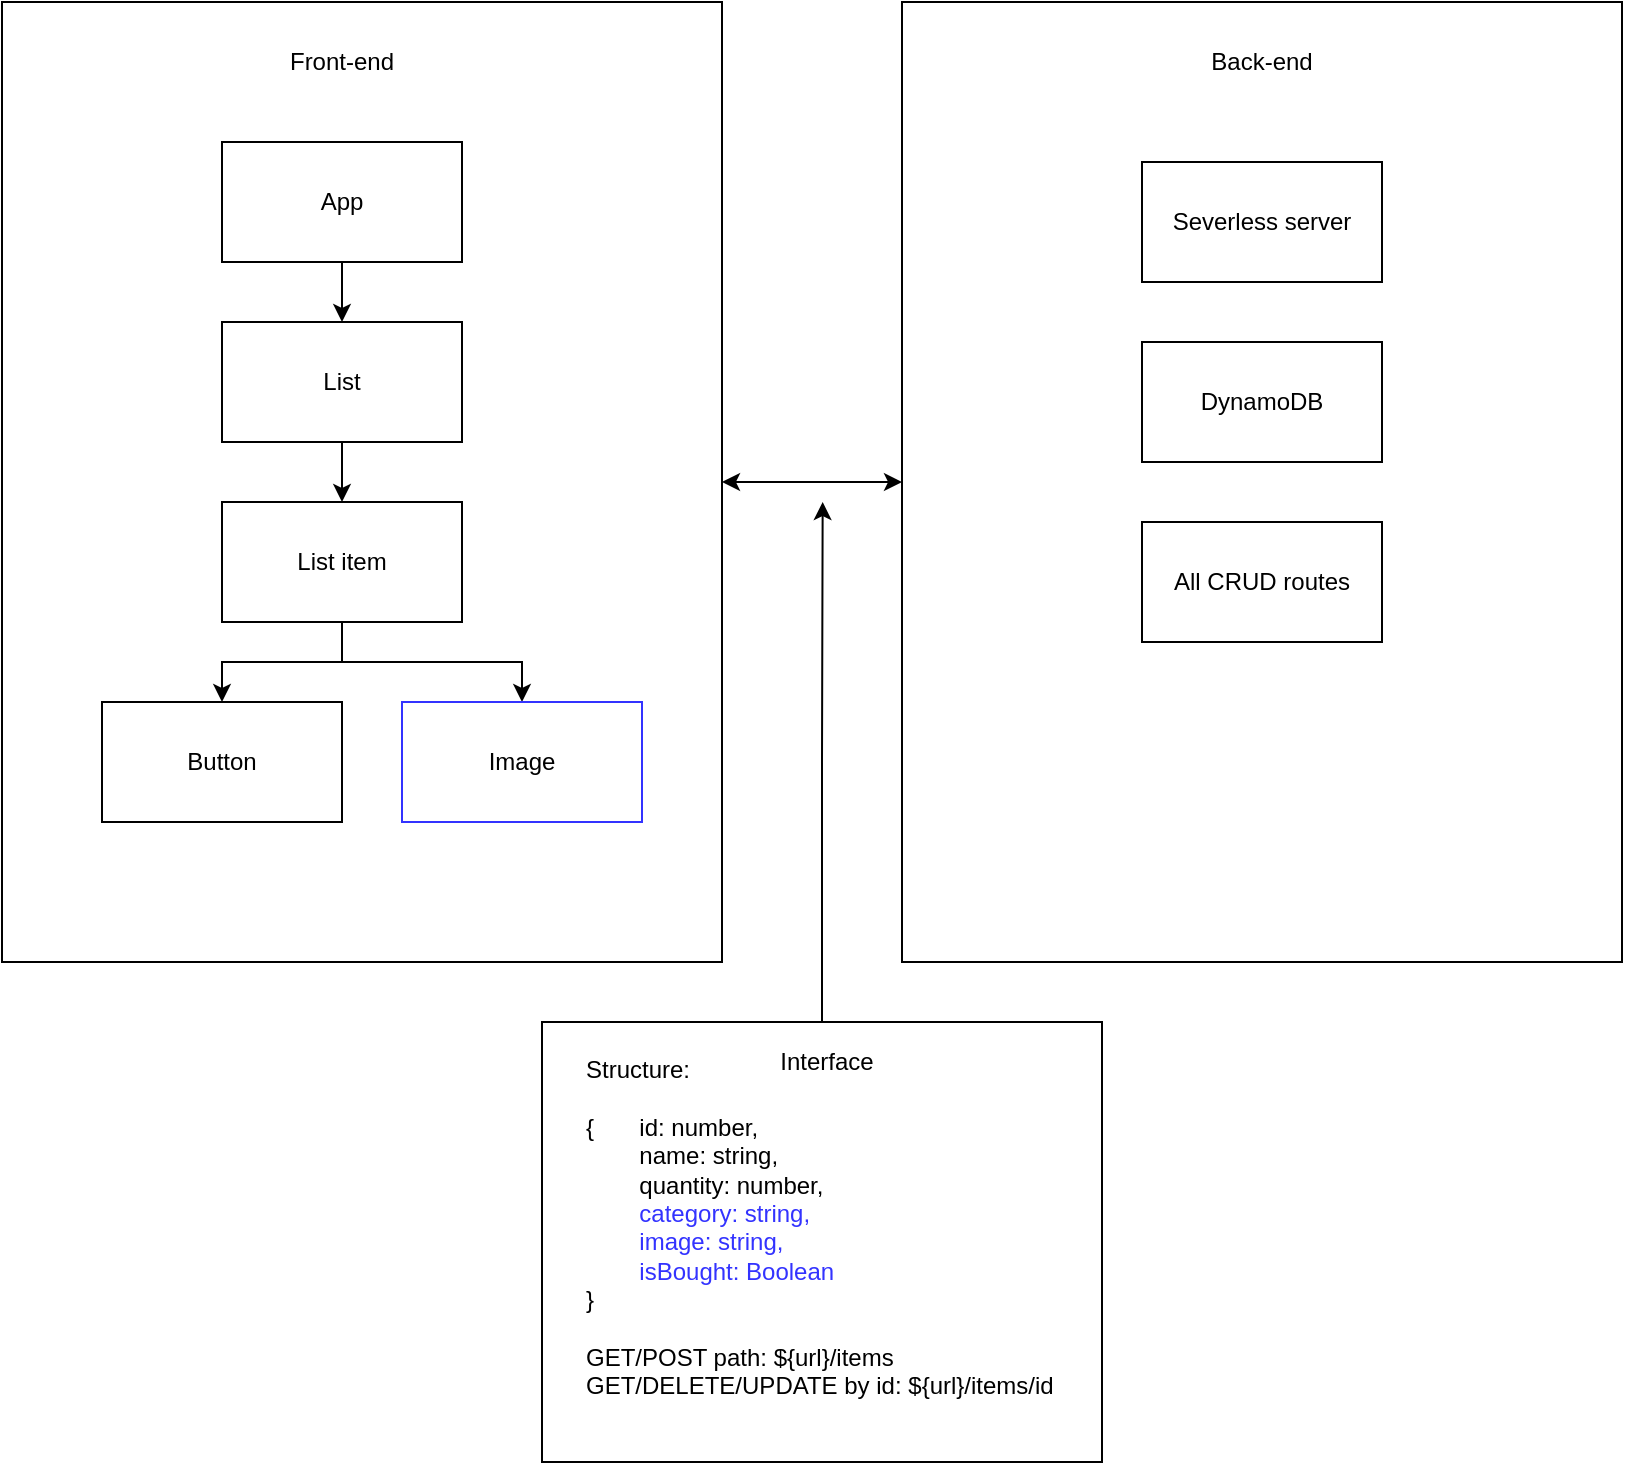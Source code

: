 <mxfile>
    <diagram id="AVRO0xN15xHSLxA-sx4D" name="Page-1">
        <mxGraphModel dx="1433" dy="789" grid="1" gridSize="10" guides="1" tooltips="1" connect="1" arrows="1" fold="1" page="1" pageScale="1" pageWidth="850" pageHeight="1100" math="0" shadow="0">
            <root>
                <mxCell id="0"/>
                <mxCell id="1" parent="0"/>
                <mxCell id="2" value="" style="rounded=0;whiteSpace=wrap;html=1;" parent="1" vertex="1">
                    <mxGeometry x="20" y="60" width="360" height="480" as="geometry"/>
                </mxCell>
                <mxCell id="3" value="" style="rounded=0;whiteSpace=wrap;html=1;" parent="1" vertex="1">
                    <mxGeometry x="470" y="60" width="360" height="480" as="geometry"/>
                </mxCell>
                <mxCell id="4" value="Front-end" style="text;html=1;strokeColor=none;fillColor=none;align=center;verticalAlign=middle;whiteSpace=wrap;rounded=0;" parent="1" vertex="1">
                    <mxGeometry x="160" y="80" width="60" height="20" as="geometry"/>
                </mxCell>
                <mxCell id="5" value="Back-end" style="text;html=1;strokeColor=none;fillColor=none;align=center;verticalAlign=middle;whiteSpace=wrap;rounded=0;" parent="1" vertex="1">
                    <mxGeometry x="620" y="80" width="60" height="20" as="geometry"/>
                </mxCell>
                <mxCell id="11" style="edgeStyle=orthogonalEdgeStyle;rounded=0;orthogonalLoop=1;jettySize=auto;html=1;exitX=0.5;exitY=1;exitDx=0;exitDy=0;entryX=0.5;entryY=0;entryDx=0;entryDy=0;" parent="1" source="6" target="7" edge="1">
                    <mxGeometry relative="1" as="geometry"/>
                </mxCell>
                <mxCell id="6" value="App" style="rounded=0;whiteSpace=wrap;html=1;" parent="1" vertex="1">
                    <mxGeometry x="130" y="130" width="120" height="60" as="geometry"/>
                </mxCell>
                <mxCell id="12" style="edgeStyle=orthogonalEdgeStyle;rounded=0;orthogonalLoop=1;jettySize=auto;html=1;exitX=0.5;exitY=1;exitDx=0;exitDy=0;entryX=0.5;entryY=0;entryDx=0;entryDy=0;" parent="1" source="7" target="8" edge="1">
                    <mxGeometry relative="1" as="geometry"/>
                </mxCell>
                <mxCell id="7" value="List" style="rounded=0;whiteSpace=wrap;html=1;" parent="1" vertex="1">
                    <mxGeometry x="130" y="220" width="120" height="60" as="geometry"/>
                </mxCell>
                <mxCell id="13" style="edgeStyle=orthogonalEdgeStyle;rounded=0;orthogonalLoop=1;jettySize=auto;html=1;exitX=0.5;exitY=1;exitDx=0;exitDy=0;entryX=0.5;entryY=0;entryDx=0;entryDy=0;" parent="1" source="8" target="9" edge="1">
                    <mxGeometry relative="1" as="geometry"/>
                </mxCell>
                <mxCell id="17" style="edgeStyle=orthogonalEdgeStyle;rounded=0;orthogonalLoop=1;jettySize=auto;html=1;exitX=0.5;exitY=1;exitDx=0;exitDy=0;entryX=0.5;entryY=0;entryDx=0;entryDy=0;" parent="1" source="8" target="16" edge="1">
                    <mxGeometry relative="1" as="geometry"/>
                </mxCell>
                <mxCell id="8" value="List item" style="rounded=0;whiteSpace=wrap;html=1;" parent="1" vertex="1">
                    <mxGeometry x="130" y="310" width="120" height="60" as="geometry"/>
                </mxCell>
                <mxCell id="9" value="Button" style="rounded=0;whiteSpace=wrap;html=1;" parent="1" vertex="1">
                    <mxGeometry x="70" y="410" width="120" height="60" as="geometry"/>
                </mxCell>
                <mxCell id="14" value="Severless server" style="rounded=0;whiteSpace=wrap;html=1;" parent="1" vertex="1">
                    <mxGeometry x="590" y="140" width="120" height="60" as="geometry"/>
                </mxCell>
                <mxCell id="15" value="DynamoDB" style="rounded=0;whiteSpace=wrap;html=1;" parent="1" vertex="1">
                    <mxGeometry x="590" y="230" width="120" height="60" as="geometry"/>
                </mxCell>
                <mxCell id="16" value="Image" style="rounded=0;whiteSpace=wrap;html=1;strokeColor=#3333FF;" parent="1" vertex="1">
                    <mxGeometry x="220" y="410" width="120" height="60" as="geometry"/>
                </mxCell>
                <mxCell id="19" value="" style="endArrow=classic;startArrow=classic;html=1;entryX=0;entryY=0.5;entryDx=0;entryDy=0;exitX=1;exitY=0.5;exitDx=0;exitDy=0;" parent="1" source="2" target="3" edge="1">
                    <mxGeometry width="50" height="50" relative="1" as="geometry">
                        <mxPoint x="410" y="360" as="sourcePoint"/>
                        <mxPoint x="460" y="310" as="targetPoint"/>
                    </mxGeometry>
                </mxCell>
                <mxCell id="21" style="edgeStyle=orthogonalEdgeStyle;rounded=0;orthogonalLoop=1;jettySize=auto;html=1;exitX=0.5;exitY=0;exitDx=0;exitDy=0;" parent="1" source="20" edge="1">
                    <mxGeometry relative="1" as="geometry">
                        <mxPoint x="430.333" y="310" as="targetPoint"/>
                    </mxGeometry>
                </mxCell>
                <mxCell id="20" value="" style="rounded=0;whiteSpace=wrap;html=1;" parent="1" vertex="1">
                    <mxGeometry x="290" y="570" width="280" height="220" as="geometry"/>
                </mxCell>
                <mxCell id="22" value="Interface" style="text;html=1;strokeColor=none;fillColor=none;align=center;verticalAlign=middle;whiteSpace=wrap;rounded=0;" parent="1" vertex="1">
                    <mxGeometry x="405" y="580" width="55" height="20" as="geometry"/>
                </mxCell>
                <mxCell id="24" value="All CRUD routes" style="rounded=0;whiteSpace=wrap;html=1;" parent="1" vertex="1">
                    <mxGeometry x="590" y="320" width="120" height="60" as="geometry"/>
                </mxCell>
                <mxCell id="25" value="Structure:&amp;nbsp;&lt;br&gt;&lt;br&gt;{ &lt;span style=&quot;white-space: pre&quot;&gt;&#9;&lt;/span&gt;id: number,&lt;br&gt;&lt;span style=&quot;white-space: pre&quot;&gt;&#9;&lt;/span&gt;name: string,&lt;br&gt;&lt;span style=&quot;white-space: pre&quot;&gt;&#9;&lt;/span&gt;quantity: number,&lt;br&gt;&lt;span style=&quot;color: rgb(51 , 51 , 255) ; white-space: pre&quot;&gt;&#9;&lt;/span&gt;&lt;font color=&quot;#3333ff&quot;&gt;category: string,&lt;/font&gt;&lt;br&gt;&lt;span style=&quot;color: rgb(51 , 51 , 255) ; white-space: pre&quot;&gt;&#9;&lt;/span&gt;&lt;font color=&quot;#3333ff&quot;&gt;image: string,&lt;/font&gt;&lt;br&gt;&lt;span style=&quot;color: rgb(51 , 51 , 255) ; white-space: pre&quot;&gt;&#9;&lt;/span&gt;&lt;font color=&quot;#3333ff&quot;&gt;isBought: Boolean&lt;/font&gt;&lt;br&gt;}&lt;br&gt;&lt;br&gt;GET/POST path: ${url}/items&lt;br&gt;GET/DELETE/UPDATE by id: ${url}/items/id&lt;br&gt;&lt;span style=&quot;white-space: pre&quot;&gt;&#9;&lt;/span&gt;" style="text;html=1;strokeColor=none;fillColor=none;align=left;verticalAlign=middle;whiteSpace=wrap;rounded=0;" parent="1" vertex="1">
                    <mxGeometry x="310" y="610" width="250" height="140" as="geometry"/>
                </mxCell>
            </root>
        </mxGraphModel>
    </diagram>
</mxfile>